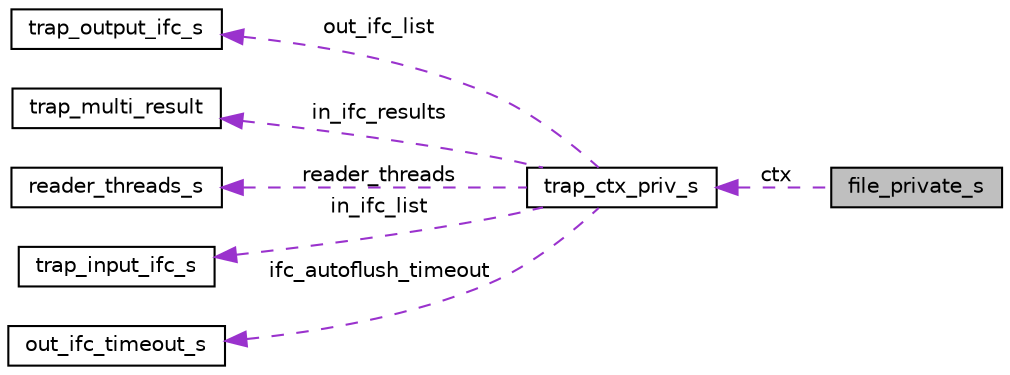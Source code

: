 digraph "file_private_s"
{
  edge [fontname="Helvetica",fontsize="10",labelfontname="Helvetica",labelfontsize="10"];
  node [fontname="Helvetica",fontsize="10",shape=record];
  rankdir="LR";
  Node1 [label="file_private_s",height=0.2,width=0.4,color="black", fillcolor="grey75", style="filled", fontcolor="black"];
  Node2 -> Node1 [dir="back",color="darkorchid3",fontsize="10",style="dashed",label=" ctx" ,fontname="Helvetica"];
  Node2 [label="trap_ctx_priv_s",height=0.2,width=0.4,color="black", fillcolor="white", style="filled",URL="$structtrap__ctx__priv__s.html"];
  Node3 -> Node2 [dir="back",color="darkorchid3",fontsize="10",style="dashed",label=" out_ifc_list" ,fontname="Helvetica"];
  Node3 [label="trap_output_ifc_s",height=0.2,width=0.4,color="black", fillcolor="white", style="filled",URL="$structtrap__output__ifc__s.html"];
  Node4 -> Node2 [dir="back",color="darkorchid3",fontsize="10",style="dashed",label=" in_ifc_results" ,fontname="Helvetica"];
  Node4 [label="trap_multi_result",height=0.2,width=0.4,color="black", fillcolor="white", style="filled",URL="$structtrap__multi__result.html"];
  Node5 -> Node2 [dir="back",color="darkorchid3",fontsize="10",style="dashed",label=" reader_threads" ,fontname="Helvetica"];
  Node5 [label="reader_threads_s",height=0.2,width=0.4,color="black", fillcolor="white", style="filled",URL="$structreader__threads__s.html"];
  Node6 -> Node2 [dir="back",color="darkorchid3",fontsize="10",style="dashed",label=" in_ifc_list" ,fontname="Helvetica"];
  Node6 [label="trap_input_ifc_s",height=0.2,width=0.4,color="black", fillcolor="white", style="filled",URL="$structtrap__input__ifc__s.html"];
  Node7 -> Node2 [dir="back",color="darkorchid3",fontsize="10",style="dashed",label=" ifc_autoflush_timeout" ,fontname="Helvetica"];
  Node7 [label="out_ifc_timeout_s",height=0.2,width=0.4,color="black", fillcolor="white", style="filled",URL="$structout__ifc__timeout__s.html"];
}
